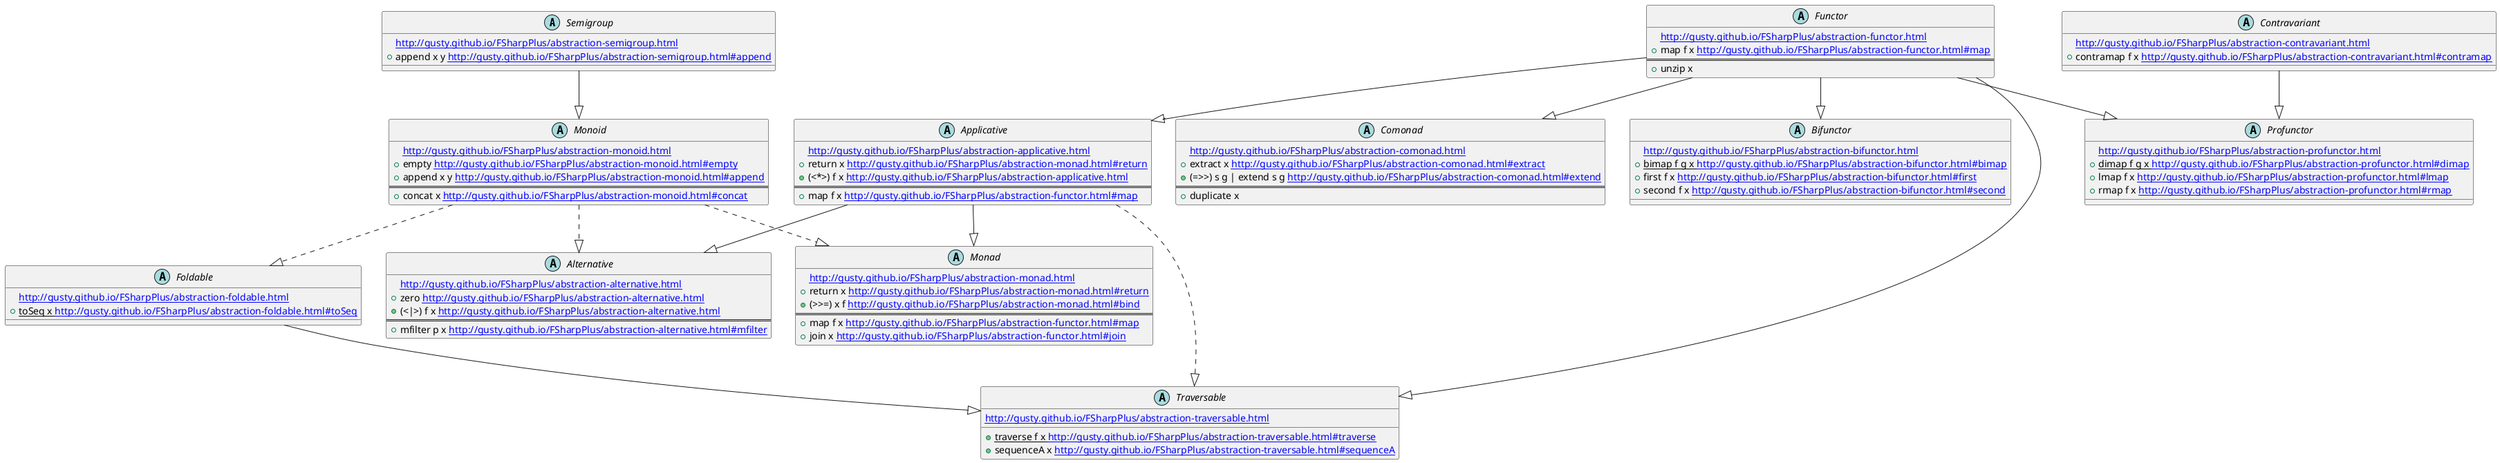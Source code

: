 @startuml

abstract class Semigroup {
  [[http://gusty.github.io/FSharpPlus/abstraction-semigroup.html]]
  + append x y [[http://gusty.github.io/FSharpPlus/abstraction-semigroup.html#append {Appends two semigroups} ]]
}

abstract class Monoid {
  [[http://gusty.github.io/FSharpPlus/abstraction-monoid.html]]
  + empty [[http://gusty.github.io/FSharpPlus/abstraction-monoid.html#empty {Identity for append} ]]
  + append x y [[http://gusty.github.io/FSharpPlus/abstraction-monoid.html#append {Appends both monoids} ]]
  ==
  + concat x [[http://gusty.github.io/FSharpPlus/abstraction-monoid.html#concat {Flatten a sequence of monoids} ]]
}

abstract class Functor {
  [[http://gusty.github.io/FSharpPlus/abstraction-functor.html]]
  + map f x [[http://gusty.github.io/FSharpPlus/abstraction-functor.html#map {Lift a function into a Functor} ]]
  ==
  + unzip x
}

abstract class Applicative {
  [[http://gusty.github.io/FSharpPlus/abstraction-applicative.html]]
  + return x [[http://gusty.github.io/FSharpPlus/abstraction-monad.html#return {Lift a value into a Functor} ]]
  + (<*>) f x [[http://gusty.github.io/FSharpPlus/abstraction-applicative.html {Apply a lifted argument to a lifted function} ]]
  ==
  + map f x [[http://gusty.github.io/FSharpPlus/abstraction-functor.html#map {Lift a function into a Functor} ]]
}

abstract class Alternative {
  [[http://gusty.github.io/FSharpPlus/abstraction-alternative.html]]
  + zero [[http://gusty.github.io/FSharpPlus/abstraction-alternative.html]]
  + (<|>) f x [[http://gusty.github.io/FSharpPlus/abstraction-alternative.html]]
  ==
  + mfilter p x [[http://gusty.github.io/FSharpPlus/abstraction-alternative.html#mfilter {Returns all values satisfying the predicate, if the predicate returns false will use the mzero value} ]]
}

abstract class Monad {
  [[http://gusty.github.io/FSharpPlus/abstraction-monad.html]]
  + return x [[http://gusty.github.io/FSharpPlus/abstraction-monad.html#return {Lift a value into a Functor} ]]
  + (>>=) x f [[http://gusty.github.io/FSharpPlus/abstraction-monad.html#bind {Takes a monadic value and a function from a plain type to a monadic value, and returns a new monadic value} ]]
  ==
  + map f x [[http://gusty.github.io/FSharpPlus/abstraction-functor.html#map {Lift a function into a Functor} ]]
  + join x [[http://gusty.github.io/FSharpPlus/abstraction-functor.html#join {Flattens two layers of monadic information into one} ]]
}

abstract class Comonad {
  [[http://gusty.github.io/FSharpPlus/abstraction-comonad.html]]
  + extract x [[http://gusty.github.io/FSharpPlus/abstraction-comonad.html#extract]]
  + (=>>) s g | extend s g [[http://gusty.github.io/FSharpPlus/abstraction-comonad.html#extend]]
  ==
  + duplicate x
}

abstract class Contravariant {
  [[http://gusty.github.io/FSharpPlus/abstraction-contravariant.html]]
  + contramap f x [[http://gusty.github.io/FSharpPlus/abstraction-contravariant.html#contramap]]
}


abstract class Bifunctor {
  [[http://gusty.github.io/FSharpPlus/abstraction-bifunctor.html]]
  + {static} bimap f g x [[http://gusty.github.io/FSharpPlus/abstraction-bifunctor.html#bimap]]
  + first f x [[http://gusty.github.io/FSharpPlus/abstraction-bifunctor.html#first]]
  + second f x [[http://gusty.github.io/FSharpPlus/abstraction-bifunctor.html#second]]
}


abstract class Profunctor {
  [[http://gusty.github.io/FSharpPlus/abstraction-profunctor.html]]
  + {static} dimap f g x [[http://gusty.github.io/FSharpPlus/abstraction-profunctor.html#dimap]]
  + lmap f x [[http://gusty.github.io/FSharpPlus/abstraction-profunctor.html#lmap]]
  + rmap f x [[http://gusty.github.io/FSharpPlus/abstraction-profunctor.html#rmap]]
}


abstract class Foldable {
  [[http://gusty.github.io/FSharpPlus/abstraction-foldable.html]]
  {static} + toSeq x [[http://gusty.github.io/FSharpPlus/abstraction-foldable.html#toSeq {Converts to a seq} ]]
}


abstract class Traversable {
  [[http://gusty.github.io/FSharpPlus/abstraction-traversable.html]]
  {static} + traverse f x [[http://gusty.github.io/FSharpPlus/abstraction-traversable.html#traverse {Map each element of a structure to an action, evaluate them (left to right) and collect result }]]
  + sequenceA x [[http://gusty.github.io/FSharpPlus/abstraction-traversable.html#sequenceA {Evaluate each action in the structure (left to right) and collect the result } ]]
}


Semigroup  --|> Monoid 
Functor  --|> Applicative
Applicative  --|> Monad
Applicative  --|> Alternative
Monoid ..|> Monad
Monoid ..|> Foldable
Functor --|> Comonad
Functor --|> Traversable
Foldable --|> Traversable
Applicative ..|> Traversable
Monoid ..|> Alternative
Functor  --|> Bifunctor
Functor  --|> Profunctor
Contravariant  --|> Profunctor

@enduml